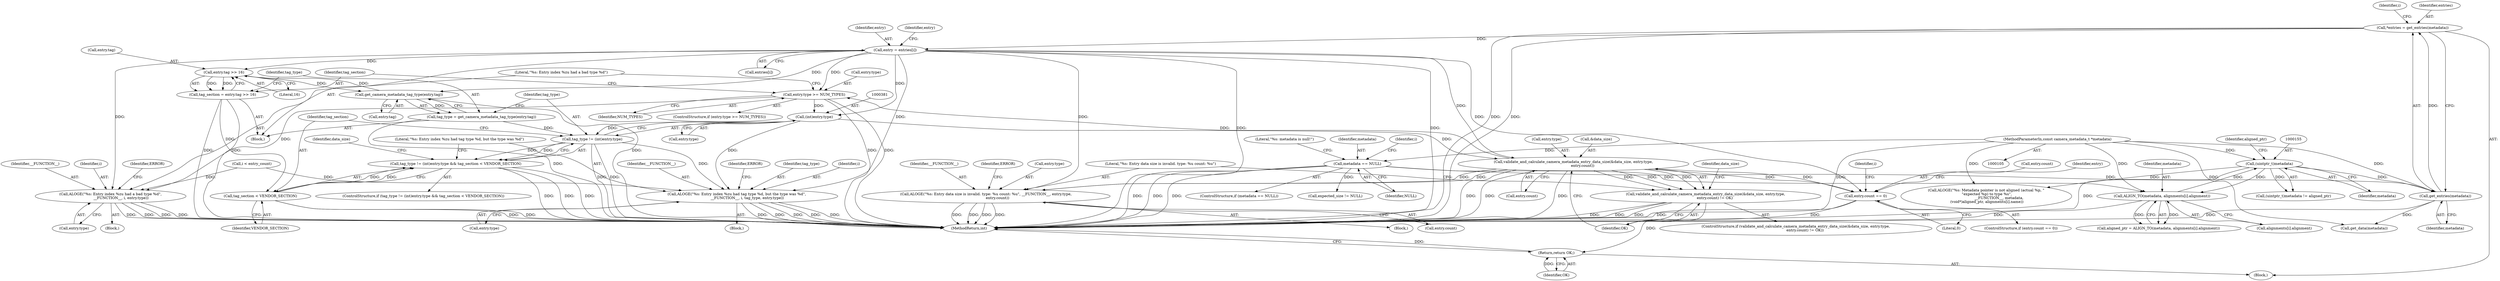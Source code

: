 digraph "0_Android_8e7a2b4d13bff03973dbad2bfb88a04296140433_0@pointer" {
"1000298" [label="(Call,*entries = get_entries(metadata))"];
"1000300" [label="(Call,get_entries(metadata))"];
"1000154" [label="(Call,(uintptr_t)metadata)"];
"1000145" [label="(Call,ALIGN_TO(metadata, alignments[i].alignment))"];
"1000110" [label="(Call,metadata == NULL)"];
"1000106" [label="(MethodParameterIn,const camera_metadata_t *metadata)"];
"1000340" [label="(Call,entry = entries[i])"];
"1000346" [label="(Call,entry.type >= NUM_TYPES)"];
"1000352" [label="(Call,ALOGE(\"%s: Entry index %zu had a bad type %d\",\n                  __FUNCTION__, i, entry.type))"];
"1000380" [label="(Call,(int)entry.type)"];
"1000378" [label="(Call,tag_type != (int)entry.type)"];
"1000377" [label="(Call,tag_type != (int)entry.type && tag_section < VENDOR_SECTION)"];
"1000389" [label="(Call,ALOGE(\"%s: Entry index %zu had tag type %d, but the type was %d\",\n                  __FUNCTION__, i, tag_type, entry.type))"];
"1000402" [label="(Call,validate_and_calculate_camera_metadata_entry_data_size(&data_size, entry.type,\n                entry.count))"];
"1000401" [label="(Call,validate_and_calculate_camera_metadata_entry_data_size(&data_size, entry.type,\n                entry.count) != OK)"];
"1000499" [label="(Return,return OK;)"];
"1000413" [label="(Call,ALOGE(\"%s: Entry data size is invalid. type: %u count: %u\", __FUNCTION__, entry.type,\n                    entry.count))"];
"1000482" [label="(Call,entry.count == 0)"];
"1000364" [label="(Call,entry.tag >> 16)"];
"1000362" [label="(Call,tag_section = entry.tag >> 16)"];
"1000385" [label="(Call,tag_section < VENDOR_SECTION)"];
"1000372" [label="(Call,get_camera_metadata_tag_type(entry.tag))"];
"1000370" [label="(Call,tag_type = get_camera_metadata_tag_type(entry.tag))"];
"1000385" [label="(Call,tag_section < VENDOR_SECTION)"];
"1000486" [label="(Literal,0)"];
"1000128" [label="(Identifier,i)"];
"1000311" [label="(Identifier,i)"];
"1000362" [label="(Call,tag_section = entry.tag >> 16)"];
"1000386" [label="(Identifier,tag_section)"];
"1000373" [label="(Call,entry.tag)"];
"1000301" [label="(Identifier,metadata)"];
"1000380" [label="(Call,(int)entry.type)"];
"1000156" [label="(Identifier,metadata)"];
"1000390" [label="(Literal,\"%s: Entry index %zu had tag type %d, but the type was %d\")"];
"1000346" [label="(Call,entry.type >= NUM_TYPES)"];
"1000404" [label="(Identifier,data_size)"];
"1000146" [label="(Identifier,metadata)"];
"1000402" [label="(Call,validate_and_calculate_camera_metadata_entry_data_size(&data_size, entry.type,\n                entry.count))"];
"1000426" [label="(Identifier,data_size)"];
"1000154" [label="(Call,(uintptr_t)metadata)"];
"1000115" [label="(Literal,\"%s: metadata is null!\")"];
"1000145" [label="(Call,ALIGN_TO(metadata, alignments[i].alignment))"];
"1000356" [label="(Call,entry.type)"];
"1000379" [label="(Identifier,tag_type)"];
"1000352" [label="(Call,ALOGE(\"%s: Entry index %zu had a bad type %d\",\n                  __FUNCTION__, i, entry.type))"];
"1000401" [label="(Call,validate_and_calculate_camera_metadata_entry_data_size(&data_size, entry.type,\n                entry.count) != OK)"];
"1000143" [label="(Call,aligned_ptr = ALIGN_TO(metadata, alignments[i].alignment))"];
"1000398" [label="(Identifier,ERROR)"];
"1000371" [label="(Identifier,tag_type)"];
"1000483" [label="(Call,entry.count)"];
"1000109" [label="(ControlStructure,if (metadata == NULL))"];
"1000414" [label="(Literal,\"%s: Entry data size is invalid. type: %u count: %u\")"];
"1000340" [label="(Call,entry = entries[i])"];
"1000492" [label="(Identifier,entry)"];
"1000341" [label="(Identifier,entry)"];
"1000423" [label="(Identifier,ERROR)"];
"1000400" [label="(ControlStructure,if (validate_and_calculate_camera_metadata_entry_data_size(&data_size, entry.type,\n                entry.count) != OK))"];
"1000365" [label="(Call,entry.tag)"];
"1000405" [label="(Call,entry.type)"];
"1000378" [label="(Call,tag_type != (int)entry.type)"];
"1000351" [label="(Block,)"];
"1000348" [label="(Identifier,entry)"];
"1000482" [label="(Call,entry.count == 0)"];
"1000387" [label="(Identifier,VENDOR_SECTION)"];
"1000175" [label="(Call,expected_size != NULL)"];
"1000370" [label="(Call,tag_type = get_camera_metadata_tag_type(entry.tag))"];
"1000345" [label="(ControlStructure,if (entry.type >= NUM_TYPES))"];
"1000360" [label="(Identifier,ERROR)"];
"1000372" [label="(Call,get_camera_metadata_tag_type(entry.tag))"];
"1000157" [label="(Identifier,aligned_ptr)"];
"1000111" [label="(Identifier,metadata)"];
"1000110" [label="(Call,metadata == NULL)"];
"1000305" [label="(Identifier,i)"];
"1000108" [label="(Block,)"];
"1000147" [label="(Call,alignments[i].alignment)"];
"1000354" [label="(Identifier,__FUNCTION__)"];
"1000393" [label="(Identifier,tag_type)"];
"1000299" [label="(Identifier,entries)"];
"1000376" [label="(ControlStructure,if (tag_type != (int)entry.type && tag_section < VENDOR_SECTION))"];
"1000300" [label="(Call,get_entries(metadata))"];
"1000153" [label="(Call,(uintptr_t)metadata != aligned_ptr)"];
"1000106" [label="(MethodParameterIn,const camera_metadata_t *metadata)"];
"1000347" [label="(Call,entry.type)"];
"1000368" [label="(Literal,16)"];
"1000408" [label="(Call,entry.count)"];
"1000394" [label="(Call,entry.type)"];
"1000403" [label="(Call,&data_size)"];
"1000389" [label="(Call,ALOGE(\"%s: Entry index %zu had tag type %d, but the type was %d\",\n                  __FUNCTION__, i, tag_type, entry.type))"];
"1000342" [label="(Call,entries[i])"];
"1000392" [label="(Identifier,i)"];
"1000364" [label="(Call,entry.tag >> 16)"];
"1000481" [label="(ControlStructure,if (entry.count == 0))"];
"1000388" [label="(Block,)"];
"1000307" [label="(Call,i < entry_count)"];
"1000382" [label="(Call,entry.type)"];
"1000413" [label="(Call,ALOGE(\"%s: Entry data size is invalid. type: %u count: %u\", __FUNCTION__, entry.type,\n                    entry.count))"];
"1000355" [label="(Identifier,i)"];
"1000500" [label="(Identifier,OK)"];
"1000411" [label="(Identifier,OK)"];
"1000416" [label="(Call,entry.type)"];
"1000499" [label="(Return,return OK;)"];
"1000353" [label="(Literal,\"%s: Entry index %zu had a bad type %d\")"];
"1000298" [label="(Call,*entries = get_entries(metadata))"];
"1000312" [label="(Block,)"];
"1000391" [label="(Identifier,__FUNCTION__)"];
"1000501" [label="(MethodReturn,int)"];
"1000419" [label="(Call,entry.count)"];
"1000159" [label="(Call,ALOGE(\"%s: Metadata pointer is not aligned (actual %p, \"\n \"expected %p) to type %s\",\n                      __FUNCTION__, metadata,\n (void*)aligned_ptr, alignments[i].name))"];
"1000112" [label="(Identifier,NULL)"];
"1000377" [label="(Call,tag_type != (int)entry.type && tag_section < VENDOR_SECTION)"];
"1000350" [label="(Identifier,NUM_TYPES)"];
"1000412" [label="(Block,)"];
"1000415" [label="(Identifier,__FUNCTION__)"];
"1000363" [label="(Identifier,tag_section)"];
"1000435" [label="(Call,get_data(metadata))"];
"1000298" -> "1000108"  [label="AST: "];
"1000298" -> "1000300"  [label="CFG: "];
"1000299" -> "1000298"  [label="AST: "];
"1000300" -> "1000298"  [label="AST: "];
"1000305" -> "1000298"  [label="CFG: "];
"1000298" -> "1000501"  [label="DDG: "];
"1000298" -> "1000501"  [label="DDG: "];
"1000300" -> "1000298"  [label="DDG: "];
"1000298" -> "1000340"  [label="DDG: "];
"1000300" -> "1000301"  [label="CFG: "];
"1000301" -> "1000300"  [label="AST: "];
"1000300" -> "1000501"  [label="DDG: "];
"1000154" -> "1000300"  [label="DDG: "];
"1000110" -> "1000300"  [label="DDG: "];
"1000106" -> "1000300"  [label="DDG: "];
"1000300" -> "1000435"  [label="DDG: "];
"1000154" -> "1000153"  [label="AST: "];
"1000154" -> "1000156"  [label="CFG: "];
"1000155" -> "1000154"  [label="AST: "];
"1000156" -> "1000154"  [label="AST: "];
"1000157" -> "1000154"  [label="CFG: "];
"1000154" -> "1000501"  [label="DDG: "];
"1000154" -> "1000145"  [label="DDG: "];
"1000154" -> "1000153"  [label="DDG: "];
"1000145" -> "1000154"  [label="DDG: "];
"1000106" -> "1000154"  [label="DDG: "];
"1000154" -> "1000159"  [label="DDG: "];
"1000145" -> "1000143"  [label="AST: "];
"1000145" -> "1000147"  [label="CFG: "];
"1000146" -> "1000145"  [label="AST: "];
"1000147" -> "1000145"  [label="AST: "];
"1000143" -> "1000145"  [label="CFG: "];
"1000145" -> "1000501"  [label="DDG: "];
"1000145" -> "1000143"  [label="DDG: "];
"1000145" -> "1000143"  [label="DDG: "];
"1000110" -> "1000145"  [label="DDG: "];
"1000106" -> "1000145"  [label="DDG: "];
"1000110" -> "1000109"  [label="AST: "];
"1000110" -> "1000112"  [label="CFG: "];
"1000111" -> "1000110"  [label="AST: "];
"1000112" -> "1000110"  [label="AST: "];
"1000115" -> "1000110"  [label="CFG: "];
"1000128" -> "1000110"  [label="CFG: "];
"1000110" -> "1000501"  [label="DDG: "];
"1000110" -> "1000501"  [label="DDG: "];
"1000110" -> "1000501"  [label="DDG: "];
"1000106" -> "1000110"  [label="DDG: "];
"1000110" -> "1000175"  [label="DDG: "];
"1000106" -> "1000105"  [label="AST: "];
"1000106" -> "1000501"  [label="DDG: "];
"1000106" -> "1000159"  [label="DDG: "];
"1000106" -> "1000435"  [label="DDG: "];
"1000340" -> "1000312"  [label="AST: "];
"1000340" -> "1000342"  [label="CFG: "];
"1000341" -> "1000340"  [label="AST: "];
"1000342" -> "1000340"  [label="AST: "];
"1000348" -> "1000340"  [label="CFG: "];
"1000340" -> "1000501"  [label="DDG: "];
"1000340" -> "1000501"  [label="DDG: "];
"1000340" -> "1000346"  [label="DDG: "];
"1000340" -> "1000352"  [label="DDG: "];
"1000340" -> "1000364"  [label="DDG: "];
"1000340" -> "1000372"  [label="DDG: "];
"1000340" -> "1000380"  [label="DDG: "];
"1000340" -> "1000389"  [label="DDG: "];
"1000340" -> "1000402"  [label="DDG: "];
"1000340" -> "1000413"  [label="DDG: "];
"1000340" -> "1000482"  [label="DDG: "];
"1000346" -> "1000345"  [label="AST: "];
"1000346" -> "1000350"  [label="CFG: "];
"1000347" -> "1000346"  [label="AST: "];
"1000350" -> "1000346"  [label="AST: "];
"1000353" -> "1000346"  [label="CFG: "];
"1000363" -> "1000346"  [label="CFG: "];
"1000346" -> "1000501"  [label="DDG: "];
"1000346" -> "1000501"  [label="DDG: "];
"1000402" -> "1000346"  [label="DDG: "];
"1000346" -> "1000352"  [label="DDG: "];
"1000346" -> "1000380"  [label="DDG: "];
"1000352" -> "1000351"  [label="AST: "];
"1000352" -> "1000356"  [label="CFG: "];
"1000353" -> "1000352"  [label="AST: "];
"1000354" -> "1000352"  [label="AST: "];
"1000355" -> "1000352"  [label="AST: "];
"1000356" -> "1000352"  [label="AST: "];
"1000360" -> "1000352"  [label="CFG: "];
"1000352" -> "1000501"  [label="DDG: "];
"1000352" -> "1000501"  [label="DDG: "];
"1000352" -> "1000501"  [label="DDG: "];
"1000352" -> "1000501"  [label="DDG: "];
"1000307" -> "1000352"  [label="DDG: "];
"1000380" -> "1000378"  [label="AST: "];
"1000380" -> "1000382"  [label="CFG: "];
"1000381" -> "1000380"  [label="AST: "];
"1000382" -> "1000380"  [label="AST: "];
"1000378" -> "1000380"  [label="CFG: "];
"1000380" -> "1000378"  [label="DDG: "];
"1000380" -> "1000389"  [label="DDG: "];
"1000380" -> "1000402"  [label="DDG: "];
"1000378" -> "1000377"  [label="AST: "];
"1000379" -> "1000378"  [label="AST: "];
"1000386" -> "1000378"  [label="CFG: "];
"1000377" -> "1000378"  [label="CFG: "];
"1000378" -> "1000501"  [label="DDG: "];
"1000378" -> "1000501"  [label="DDG: "];
"1000378" -> "1000377"  [label="DDG: "];
"1000378" -> "1000377"  [label="DDG: "];
"1000370" -> "1000378"  [label="DDG: "];
"1000378" -> "1000389"  [label="DDG: "];
"1000377" -> "1000376"  [label="AST: "];
"1000377" -> "1000385"  [label="CFG: "];
"1000385" -> "1000377"  [label="AST: "];
"1000390" -> "1000377"  [label="CFG: "];
"1000404" -> "1000377"  [label="CFG: "];
"1000377" -> "1000501"  [label="DDG: "];
"1000377" -> "1000501"  [label="DDG: "];
"1000377" -> "1000501"  [label="DDG: "];
"1000385" -> "1000377"  [label="DDG: "];
"1000385" -> "1000377"  [label="DDG: "];
"1000389" -> "1000388"  [label="AST: "];
"1000389" -> "1000394"  [label="CFG: "];
"1000390" -> "1000389"  [label="AST: "];
"1000391" -> "1000389"  [label="AST: "];
"1000392" -> "1000389"  [label="AST: "];
"1000393" -> "1000389"  [label="AST: "];
"1000394" -> "1000389"  [label="AST: "];
"1000398" -> "1000389"  [label="CFG: "];
"1000389" -> "1000501"  [label="DDG: "];
"1000389" -> "1000501"  [label="DDG: "];
"1000389" -> "1000501"  [label="DDG: "];
"1000389" -> "1000501"  [label="DDG: "];
"1000389" -> "1000501"  [label="DDG: "];
"1000307" -> "1000389"  [label="DDG: "];
"1000402" -> "1000401"  [label="AST: "];
"1000402" -> "1000408"  [label="CFG: "];
"1000403" -> "1000402"  [label="AST: "];
"1000405" -> "1000402"  [label="AST: "];
"1000408" -> "1000402"  [label="AST: "];
"1000411" -> "1000402"  [label="CFG: "];
"1000402" -> "1000501"  [label="DDG: "];
"1000402" -> "1000501"  [label="DDG: "];
"1000402" -> "1000501"  [label="DDG: "];
"1000402" -> "1000401"  [label="DDG: "];
"1000402" -> "1000401"  [label="DDG: "];
"1000402" -> "1000401"  [label="DDG: "];
"1000482" -> "1000402"  [label="DDG: "];
"1000402" -> "1000413"  [label="DDG: "];
"1000402" -> "1000413"  [label="DDG: "];
"1000402" -> "1000482"  [label="DDG: "];
"1000401" -> "1000400"  [label="AST: "];
"1000401" -> "1000411"  [label="CFG: "];
"1000411" -> "1000401"  [label="AST: "];
"1000414" -> "1000401"  [label="CFG: "];
"1000426" -> "1000401"  [label="CFG: "];
"1000401" -> "1000501"  [label="DDG: "];
"1000401" -> "1000501"  [label="DDG: "];
"1000401" -> "1000501"  [label="DDG: "];
"1000401" -> "1000499"  [label="DDG: "];
"1000499" -> "1000108"  [label="AST: "];
"1000499" -> "1000500"  [label="CFG: "];
"1000500" -> "1000499"  [label="AST: "];
"1000501" -> "1000499"  [label="CFG: "];
"1000499" -> "1000501"  [label="DDG: "];
"1000500" -> "1000499"  [label="DDG: "];
"1000413" -> "1000412"  [label="AST: "];
"1000413" -> "1000419"  [label="CFG: "];
"1000414" -> "1000413"  [label="AST: "];
"1000415" -> "1000413"  [label="AST: "];
"1000416" -> "1000413"  [label="AST: "];
"1000419" -> "1000413"  [label="AST: "];
"1000423" -> "1000413"  [label="CFG: "];
"1000413" -> "1000501"  [label="DDG: "];
"1000413" -> "1000501"  [label="DDG: "];
"1000413" -> "1000501"  [label="DDG: "];
"1000413" -> "1000501"  [label="DDG: "];
"1000482" -> "1000481"  [label="AST: "];
"1000482" -> "1000486"  [label="CFG: "];
"1000483" -> "1000482"  [label="AST: "];
"1000486" -> "1000482"  [label="AST: "];
"1000492" -> "1000482"  [label="CFG: "];
"1000311" -> "1000482"  [label="CFG: "];
"1000482" -> "1000501"  [label="DDG: "];
"1000482" -> "1000501"  [label="DDG: "];
"1000364" -> "1000362"  [label="AST: "];
"1000364" -> "1000368"  [label="CFG: "];
"1000365" -> "1000364"  [label="AST: "];
"1000368" -> "1000364"  [label="AST: "];
"1000362" -> "1000364"  [label="CFG: "];
"1000364" -> "1000362"  [label="DDG: "];
"1000364" -> "1000362"  [label="DDG: "];
"1000372" -> "1000364"  [label="DDG: "];
"1000364" -> "1000372"  [label="DDG: "];
"1000362" -> "1000312"  [label="AST: "];
"1000363" -> "1000362"  [label="AST: "];
"1000371" -> "1000362"  [label="CFG: "];
"1000362" -> "1000501"  [label="DDG: "];
"1000362" -> "1000501"  [label="DDG: "];
"1000362" -> "1000385"  [label="DDG: "];
"1000385" -> "1000387"  [label="CFG: "];
"1000386" -> "1000385"  [label="AST: "];
"1000387" -> "1000385"  [label="AST: "];
"1000385" -> "1000501"  [label="DDG: "];
"1000385" -> "1000501"  [label="DDG: "];
"1000372" -> "1000370"  [label="AST: "];
"1000372" -> "1000373"  [label="CFG: "];
"1000373" -> "1000372"  [label="AST: "];
"1000370" -> "1000372"  [label="CFG: "];
"1000372" -> "1000501"  [label="DDG: "];
"1000372" -> "1000370"  [label="DDG: "];
"1000370" -> "1000312"  [label="AST: "];
"1000371" -> "1000370"  [label="AST: "];
"1000379" -> "1000370"  [label="CFG: "];
"1000370" -> "1000501"  [label="DDG: "];
}
